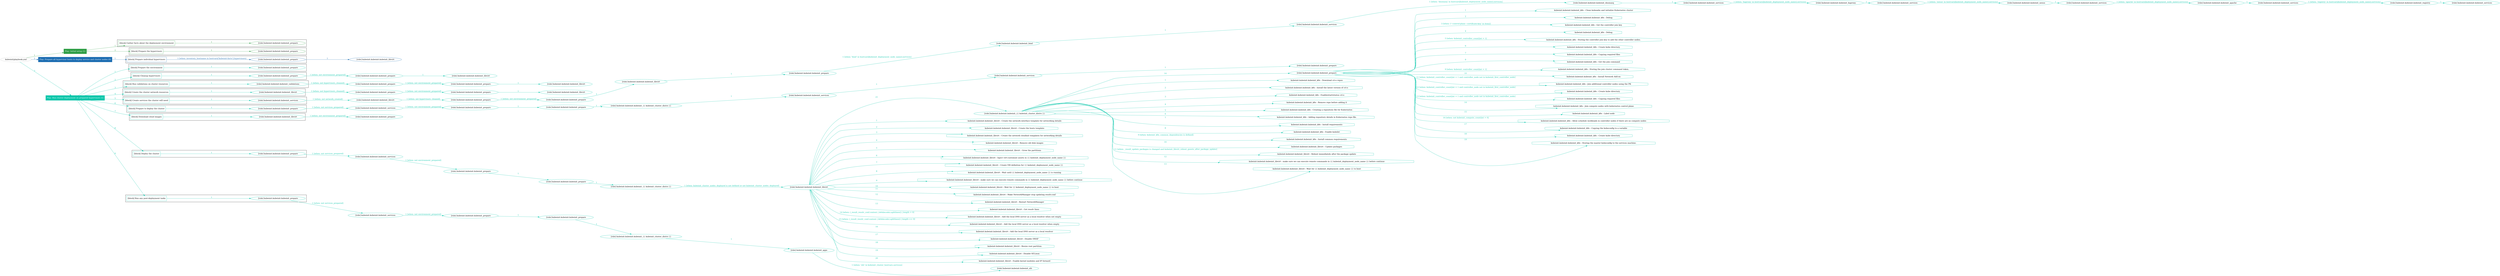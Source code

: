 digraph {
	graph [concentrate=true ordering=in rankdir=LR ratio=fill]
	edge [esep=5 sep=10]
	"kubeinit/playbook.yml" [id=root_node style=dotted]
	play_aa4e49c1 [label="Play: Initial setup (1)" color="#2e9e45" fontcolor="#ffffff" id=play_aa4e49c1 shape=box style=filled tooltip=localhost]
	"kubeinit/playbook.yml" -> play_aa4e49c1 [label="1 " color="#2e9e45" fontcolor="#2e9e45" id=edge_852eeb3c labeltooltip="1 " tooltip="1 "]
	subgraph "kubeinit.kubeinit.kubeinit_prepare" {
		role_f1e92266 [label="[role] kubeinit.kubeinit.kubeinit_prepare" color="#2e9e45" id=role_f1e92266 tooltip="kubeinit.kubeinit.kubeinit_prepare"]
	}
	subgraph "kubeinit.kubeinit.kubeinit_prepare" {
		role_4aa6df21 [label="[role] kubeinit.kubeinit.kubeinit_prepare" color="#2e9e45" id=role_4aa6df21 tooltip="kubeinit.kubeinit.kubeinit_prepare"]
	}
	subgraph "Play: Initial setup (1)" {
		play_aa4e49c1 -> block_9ddfa0ff [label=1 color="#2e9e45" fontcolor="#2e9e45" id=edge_58a93b97 labeltooltip=1 tooltip=1]
		subgraph cluster_block_9ddfa0ff {
			block_9ddfa0ff [label="[block] Gather facts about the deployment environment" color="#2e9e45" id=block_9ddfa0ff labeltooltip="Gather facts about the deployment environment" shape=box tooltip="Gather facts about the deployment environment"]
			block_9ddfa0ff -> role_f1e92266 [label="1 " color="#2e9e45" fontcolor="#2e9e45" id=edge_a6a6e1c8 labeltooltip="1 " tooltip="1 "]
		}
		play_aa4e49c1 -> block_5e6eb064 [label=2 color="#2e9e45" fontcolor="#2e9e45" id=edge_b40f5e74 labeltooltip=2 tooltip=2]
		subgraph cluster_block_5e6eb064 {
			block_5e6eb064 [label="[block] Prepare the hypervisors" color="#2e9e45" id=block_5e6eb064 labeltooltip="Prepare the hypervisors" shape=box tooltip="Prepare the hypervisors"]
			block_5e6eb064 -> role_4aa6df21 [label="1 " color="#2e9e45" fontcolor="#2e9e45" id=edge_da60faaa labeltooltip="1 " tooltip="1 "]
		}
	}
	play_d4539d14 [label="Play: Prepare all hypervisor hosts to deploy service and cluster nodes (0)" color="#1b6cb1" fontcolor="#ffffff" id=play_d4539d14 shape=box style=filled tooltip="Play: Prepare all hypervisor hosts to deploy service and cluster nodes (0)"]
	"kubeinit/playbook.yml" -> play_d4539d14 [label="2 " color="#1b6cb1" fontcolor="#1b6cb1" id=edge_4f8840c9 labeltooltip="2 " tooltip="2 "]
	subgraph "kubeinit.kubeinit.kubeinit_libvirt" {
		role_9dfb7209 [label="[role] kubeinit.kubeinit.kubeinit_libvirt" color="#1b6cb1" id=role_9dfb7209 tooltip="kubeinit.kubeinit.kubeinit_libvirt"]
	}
	subgraph "kubeinit.kubeinit.kubeinit_prepare" {
		role_5497a2be [label="[role] kubeinit.kubeinit.kubeinit_prepare" color="#1b6cb1" id=role_5497a2be tooltip="kubeinit.kubeinit.kubeinit_prepare"]
		role_5497a2be -> role_9dfb7209 [label="1 " color="#1b6cb1" fontcolor="#1b6cb1" id=edge_9cee8b8b labeltooltip="1 " tooltip="1 "]
	}
	subgraph "Play: Prepare all hypervisor hosts to deploy service and cluster nodes (0)" {
		play_d4539d14 -> block_30397ec6 [label=1 color="#1b6cb1" fontcolor="#1b6cb1" id=edge_498478ab labeltooltip=1 tooltip=1]
		subgraph cluster_block_30397ec6 {
			block_30397ec6 [label="[block] Prepare individual hypervisors" color="#1b6cb1" id=block_30397ec6 labeltooltip="Prepare individual hypervisors" shape=box tooltip="Prepare individual hypervisors"]
			block_30397ec6 -> role_5497a2be [label="1 [when: inventory_hostname in hostvars['kubeinit-facts'].hypervisors]" color="#1b6cb1" fontcolor="#1b6cb1" id=edge_23c68242 labeltooltip="1 [when: inventory_hostname in hostvars['kubeinit-facts'].hypervisors]" tooltip="1 [when: inventory_hostname in hostvars['kubeinit-facts'].hypervisors]"]
		}
	}
	play_764eddc5 [label="Play: Run cluster deployment on prepared hypervisors (1)" color="#06c6aa" fontcolor="#ffffff" id=play_764eddc5 shape=box style=filled tooltip=localhost]
	"kubeinit/playbook.yml" -> play_764eddc5 [label="3 " color="#06c6aa" fontcolor="#06c6aa" id=edge_2333c6dc labeltooltip="3 " tooltip="3 "]
	subgraph "kubeinit.kubeinit.kubeinit_prepare" {
		role_5118b13d [label="[role] kubeinit.kubeinit.kubeinit_prepare" color="#06c6aa" id=role_5118b13d tooltip="kubeinit.kubeinit.kubeinit_prepare"]
	}
	subgraph "kubeinit.kubeinit.kubeinit_libvirt" {
		role_09679fa6 [label="[role] kubeinit.kubeinit.kubeinit_libvirt" color="#06c6aa" id=role_09679fa6 tooltip="kubeinit.kubeinit.kubeinit_libvirt"]
	}
	subgraph "kubeinit.kubeinit.kubeinit_prepare" {
		role_048b6a15 [label="[role] kubeinit.kubeinit.kubeinit_prepare" color="#06c6aa" id=role_048b6a15 tooltip="kubeinit.kubeinit.kubeinit_prepare"]
		role_048b6a15 -> role_09679fa6 [label="1 " color="#06c6aa" fontcolor="#06c6aa" id=edge_55a1e763 labeltooltip="1 " tooltip="1 "]
	}
	subgraph "kubeinit.kubeinit.kubeinit_prepare" {
		role_06f81ca8 [label="[role] kubeinit.kubeinit.kubeinit_prepare" color="#06c6aa" id=role_06f81ca8 tooltip="kubeinit.kubeinit.kubeinit_prepare"]
		role_06f81ca8 -> role_048b6a15 [label="1 [when: not environment_prepared]" color="#06c6aa" fontcolor="#06c6aa" id=edge_587ee9bd labeltooltip="1 [when: not environment_prepared]" tooltip="1 [when: not environment_prepared]"]
	}
	subgraph "kubeinit.kubeinit.kubeinit_libvirt" {
		role_85f1a358 [label="[role] kubeinit.kubeinit.kubeinit_libvirt" color="#06c6aa" id=role_85f1a358 tooltip="kubeinit.kubeinit.kubeinit_libvirt"]
	}
	subgraph "kubeinit.kubeinit.kubeinit_prepare" {
		role_74ad4e86 [label="[role] kubeinit.kubeinit.kubeinit_prepare" color="#06c6aa" id=role_74ad4e86 tooltip="kubeinit.kubeinit.kubeinit_prepare"]
		role_74ad4e86 -> role_85f1a358 [label="1 " color="#06c6aa" fontcolor="#06c6aa" id=edge_48d58c7b labeltooltip="1 " tooltip="1 "]
	}
	subgraph "kubeinit.kubeinit.kubeinit_prepare" {
		role_8d5bd809 [label="[role] kubeinit.kubeinit.kubeinit_prepare" color="#06c6aa" id=role_8d5bd809 tooltip="kubeinit.kubeinit.kubeinit_prepare"]
		role_8d5bd809 -> role_74ad4e86 [label="1 [when: not environment_prepared]" color="#06c6aa" fontcolor="#06c6aa" id=edge_67de6a34 labeltooltip="1 [when: not environment_prepared]" tooltip="1 [when: not environment_prepared]"]
	}
	subgraph "kubeinit.kubeinit.kubeinit_validations" {
		role_7d185125 [label="[role] kubeinit.kubeinit.kubeinit_validations" color="#06c6aa" id=role_7d185125 tooltip="kubeinit.kubeinit.kubeinit_validations"]
		role_7d185125 -> role_8d5bd809 [label="1 [when: not hypervisors_cleaned]" color="#06c6aa" fontcolor="#06c6aa" id=edge_859e5747 labeltooltip="1 [when: not hypervisors_cleaned]" tooltip="1 [when: not hypervisors_cleaned]"]
	}
	subgraph "kubeinit.kubeinit.kubeinit_libvirt" {
		role_336bf8c3 [label="[role] kubeinit.kubeinit.kubeinit_libvirt" color="#06c6aa" id=role_336bf8c3 tooltip="kubeinit.kubeinit.kubeinit_libvirt"]
	}
	subgraph "kubeinit.kubeinit.kubeinit_prepare" {
		role_df7b8587 [label="[role] kubeinit.kubeinit.kubeinit_prepare" color="#06c6aa" id=role_df7b8587 tooltip="kubeinit.kubeinit.kubeinit_prepare"]
		role_df7b8587 -> role_336bf8c3 [label="1 " color="#06c6aa" fontcolor="#06c6aa" id=edge_9f024552 labeltooltip="1 " tooltip="1 "]
	}
	subgraph "kubeinit.kubeinit.kubeinit_prepare" {
		role_d9750349 [label="[role] kubeinit.kubeinit.kubeinit_prepare" color="#06c6aa" id=role_d9750349 tooltip="kubeinit.kubeinit.kubeinit_prepare"]
		role_d9750349 -> role_df7b8587 [label="1 [when: not environment_prepared]" color="#06c6aa" fontcolor="#06c6aa" id=edge_36932127 labeltooltip="1 [when: not environment_prepared]" tooltip="1 [when: not environment_prepared]"]
	}
	subgraph "kubeinit.kubeinit.kubeinit_libvirt" {
		role_b515ff81 [label="[role] kubeinit.kubeinit.kubeinit_libvirt" color="#06c6aa" id=role_b515ff81 tooltip="kubeinit.kubeinit.kubeinit_libvirt"]
		role_b515ff81 -> role_d9750349 [label="1 [when: not hypervisors_cleaned]" color="#06c6aa" fontcolor="#06c6aa" id=edge_ca80adad labeltooltip="1 [when: not hypervisors_cleaned]" tooltip="1 [when: not hypervisors_cleaned]"]
	}
	subgraph "kubeinit.kubeinit.kubeinit_services" {
		role_9e21b989 [label="[role] kubeinit.kubeinit.kubeinit_services" color="#06c6aa" id=role_9e21b989 tooltip="kubeinit.kubeinit.kubeinit_services"]
	}
	subgraph "kubeinit.kubeinit.kubeinit_registry" {
		role_30c2de4f [label="[role] kubeinit.kubeinit.kubeinit_registry" color="#06c6aa" id=role_30c2de4f tooltip="kubeinit.kubeinit.kubeinit_registry"]
		role_30c2de4f -> role_9e21b989 [label="1 " color="#06c6aa" fontcolor="#06c6aa" id=edge_8f50a1ff labeltooltip="1 " tooltip="1 "]
	}
	subgraph "kubeinit.kubeinit.kubeinit_services" {
		role_860212de [label="[role] kubeinit.kubeinit.kubeinit_services" color="#06c6aa" id=role_860212de tooltip="kubeinit.kubeinit.kubeinit_services"]
		role_860212de -> role_30c2de4f [label="1 [when: 'registry' in hostvars[kubeinit_deployment_node_name].services]" color="#06c6aa" fontcolor="#06c6aa" id=edge_bcd19ac0 labeltooltip="1 [when: 'registry' in hostvars[kubeinit_deployment_node_name].services]" tooltip="1 [when: 'registry' in hostvars[kubeinit_deployment_node_name].services]"]
	}
	subgraph "kubeinit.kubeinit.kubeinit_apache" {
		role_b0946935 [label="[role] kubeinit.kubeinit.kubeinit_apache" color="#06c6aa" id=role_b0946935 tooltip="kubeinit.kubeinit.kubeinit_apache"]
		role_b0946935 -> role_860212de [label="1 " color="#06c6aa" fontcolor="#06c6aa" id=edge_c858d1f8 labeltooltip="1 " tooltip="1 "]
	}
	subgraph "kubeinit.kubeinit.kubeinit_services" {
		role_bb92a2e6 [label="[role] kubeinit.kubeinit.kubeinit_services" color="#06c6aa" id=role_bb92a2e6 tooltip="kubeinit.kubeinit.kubeinit_services"]
		role_bb92a2e6 -> role_b0946935 [label="1 [when: 'apache' in hostvars[kubeinit_deployment_node_name].services]" color="#06c6aa" fontcolor="#06c6aa" id=edge_90ebee67 labeltooltip="1 [when: 'apache' in hostvars[kubeinit_deployment_node_name].services]" tooltip="1 [when: 'apache' in hostvars[kubeinit_deployment_node_name].services]"]
	}
	subgraph "kubeinit.kubeinit.kubeinit_nexus" {
		role_7b3fb220 [label="[role] kubeinit.kubeinit.kubeinit_nexus" color="#06c6aa" id=role_7b3fb220 tooltip="kubeinit.kubeinit.kubeinit_nexus"]
		role_7b3fb220 -> role_bb92a2e6 [label="1 " color="#06c6aa" fontcolor="#06c6aa" id=edge_f09dc4e2 labeltooltip="1 " tooltip="1 "]
	}
	subgraph "kubeinit.kubeinit.kubeinit_services" {
		role_9a4d33c4 [label="[role] kubeinit.kubeinit.kubeinit_services" color="#06c6aa" id=role_9a4d33c4 tooltip="kubeinit.kubeinit.kubeinit_services"]
		role_9a4d33c4 -> role_7b3fb220 [label="1 [when: 'nexus' in hostvars[kubeinit_deployment_node_name].services]" color="#06c6aa" fontcolor="#06c6aa" id=edge_7eb7f287 labeltooltip="1 [when: 'nexus' in hostvars[kubeinit_deployment_node_name].services]" tooltip="1 [when: 'nexus' in hostvars[kubeinit_deployment_node_name].services]"]
	}
	subgraph "kubeinit.kubeinit.kubeinit_haproxy" {
		role_21d7ab28 [label="[role] kubeinit.kubeinit.kubeinit_haproxy" color="#06c6aa" id=role_21d7ab28 tooltip="kubeinit.kubeinit.kubeinit_haproxy"]
		role_21d7ab28 -> role_9a4d33c4 [label="1 " color="#06c6aa" fontcolor="#06c6aa" id=edge_9cd3fa2b labeltooltip="1 " tooltip="1 "]
	}
	subgraph "kubeinit.kubeinit.kubeinit_services" {
		role_2b494c59 [label="[role] kubeinit.kubeinit.kubeinit_services" color="#06c6aa" id=role_2b494c59 tooltip="kubeinit.kubeinit.kubeinit_services"]
		role_2b494c59 -> role_21d7ab28 [label="1 [when: 'haproxy' in hostvars[kubeinit_deployment_node_name].services]" color="#06c6aa" fontcolor="#06c6aa" id=edge_71ad373c labeltooltip="1 [when: 'haproxy' in hostvars[kubeinit_deployment_node_name].services]" tooltip="1 [when: 'haproxy' in hostvars[kubeinit_deployment_node_name].services]"]
	}
	subgraph "kubeinit.kubeinit.kubeinit_dnsmasq" {
		role_534b5632 [label="[role] kubeinit.kubeinit.kubeinit_dnsmasq" color="#06c6aa" id=role_534b5632 tooltip="kubeinit.kubeinit.kubeinit_dnsmasq"]
		role_534b5632 -> role_2b494c59 [label="1 " color="#06c6aa" fontcolor="#06c6aa" id=edge_e7cd4c28 labeltooltip="1 " tooltip="1 "]
	}
	subgraph "kubeinit.kubeinit.kubeinit_services" {
		role_7a7f8fb2 [label="[role] kubeinit.kubeinit.kubeinit_services" color="#06c6aa" id=role_7a7f8fb2 tooltip="kubeinit.kubeinit.kubeinit_services"]
		role_7a7f8fb2 -> role_534b5632 [label="1 [when: 'dnsmasq' in hostvars[kubeinit_deployment_node_name].services]" color="#06c6aa" fontcolor="#06c6aa" id=edge_2d09db06 labeltooltip="1 [when: 'dnsmasq' in hostvars[kubeinit_deployment_node_name].services]" tooltip="1 [when: 'dnsmasq' in hostvars[kubeinit_deployment_node_name].services]"]
	}
	subgraph "kubeinit.kubeinit.kubeinit_bind" {
		role_fa2d8551 [label="[role] kubeinit.kubeinit.kubeinit_bind" color="#06c6aa" id=role_fa2d8551 tooltip="kubeinit.kubeinit.kubeinit_bind"]
		role_fa2d8551 -> role_7a7f8fb2 [label="1 " color="#06c6aa" fontcolor="#06c6aa" id=edge_1bd125ab labeltooltip="1 " tooltip="1 "]
	}
	subgraph "kubeinit.kubeinit.kubeinit_prepare" {
		role_04d66dc9 [label="[role] kubeinit.kubeinit.kubeinit_prepare" color="#06c6aa" id=role_04d66dc9 tooltip="kubeinit.kubeinit.kubeinit_prepare"]
		role_04d66dc9 -> role_fa2d8551 [label="1 [when: 'bind' in hostvars[kubeinit_deployment_node_name].services]" color="#06c6aa" fontcolor="#06c6aa" id=edge_3c6c7ad8 labeltooltip="1 [when: 'bind' in hostvars[kubeinit_deployment_node_name].services]" tooltip="1 [when: 'bind' in hostvars[kubeinit_deployment_node_name].services]"]
	}
	subgraph "kubeinit.kubeinit.kubeinit_libvirt" {
		role_7a650e13 [label="[role] kubeinit.kubeinit.kubeinit_libvirt" color="#06c6aa" id=role_7a650e13 tooltip="kubeinit.kubeinit.kubeinit_libvirt"]
		role_7a650e13 -> role_04d66dc9 [label="1 " color="#06c6aa" fontcolor="#06c6aa" id=edge_9dc2dabf labeltooltip="1 " tooltip="1 "]
	}
	subgraph "kubeinit.kubeinit.kubeinit_prepare" {
		role_0ef314da [label="[role] kubeinit.kubeinit.kubeinit_prepare" color="#06c6aa" id=role_0ef314da tooltip="kubeinit.kubeinit.kubeinit_prepare"]
		role_0ef314da -> role_7a650e13 [label="1 " color="#06c6aa" fontcolor="#06c6aa" id=edge_0b082183 labeltooltip="1 " tooltip="1 "]
	}
	subgraph "kubeinit.kubeinit.kubeinit_prepare" {
		role_e3aaf1f6 [label="[role] kubeinit.kubeinit.kubeinit_prepare" color="#06c6aa" id=role_e3aaf1f6 tooltip="kubeinit.kubeinit.kubeinit_prepare"]
		role_e3aaf1f6 -> role_0ef314da [label="1 [when: not environment_prepared]" color="#06c6aa" fontcolor="#06c6aa" id=edge_dfee3d41 labeltooltip="1 [when: not environment_prepared]" tooltip="1 [when: not environment_prepared]"]
	}
	subgraph "kubeinit.kubeinit.kubeinit_libvirt" {
		role_d6026a1a [label="[role] kubeinit.kubeinit.kubeinit_libvirt" color="#06c6aa" id=role_d6026a1a tooltip="kubeinit.kubeinit.kubeinit_libvirt"]
		role_d6026a1a -> role_e3aaf1f6 [label="1 [when: not hypervisors_cleaned]" color="#06c6aa" fontcolor="#06c6aa" id=edge_2ff0a586 labeltooltip="1 [when: not hypervisors_cleaned]" tooltip="1 [when: not hypervisors_cleaned]"]
	}
	subgraph "kubeinit.kubeinit.kubeinit_services" {
		role_81282acb [label="[role] kubeinit.kubeinit.kubeinit_services" color="#06c6aa" id=role_81282acb tooltip="kubeinit.kubeinit.kubeinit_services"]
		role_81282acb -> role_d6026a1a [label="1 [when: not network_created]" color="#06c6aa" fontcolor="#06c6aa" id=edge_91c7c0d2 labeltooltip="1 [when: not network_created]" tooltip="1 [when: not network_created]"]
	}
	subgraph "kubeinit.kubeinit.kubeinit_prepare" {
		role_9b6ccd84 [label="[role] kubeinit.kubeinit.kubeinit_prepare" color="#06c6aa" id=role_9b6ccd84 tooltip="kubeinit.kubeinit.kubeinit_prepare"]
	}
	subgraph "kubeinit.kubeinit.kubeinit_services" {
		role_872193e0 [label="[role] kubeinit.kubeinit.kubeinit_services" color="#06c6aa" id=role_872193e0 tooltip="kubeinit.kubeinit.kubeinit_services"]
		role_872193e0 -> role_9b6ccd84 [label="1 " color="#06c6aa" fontcolor="#06c6aa" id=edge_4336f137 labeltooltip="1 " tooltip="1 "]
	}
	subgraph "kubeinit.kubeinit.kubeinit_services" {
		role_3739a6cc [label="[role] kubeinit.kubeinit.kubeinit_services" color="#06c6aa" id=role_3739a6cc tooltip="kubeinit.kubeinit.kubeinit_services"]
		role_3739a6cc -> role_872193e0 [label="1 " color="#06c6aa" fontcolor="#06c6aa" id=edge_77a2e0f8 labeltooltip="1 " tooltip="1 "]
	}
	subgraph "kubeinit.kubeinit.kubeinit_{{ kubeinit_cluster_distro }}" {
		role_2f91748c [label="[role] kubeinit.kubeinit.kubeinit_{{ kubeinit_cluster_distro }}" color="#06c6aa" id=role_2f91748c tooltip="kubeinit.kubeinit.kubeinit_{{ kubeinit_cluster_distro }}"]
		role_2f91748c -> role_3739a6cc [label="1 " color="#06c6aa" fontcolor="#06c6aa" id=edge_6808a782 labeltooltip="1 " tooltip="1 "]
	}
	subgraph "kubeinit.kubeinit.kubeinit_prepare" {
		role_3af9b432 [label="[role] kubeinit.kubeinit.kubeinit_prepare" color="#06c6aa" id=role_3af9b432 tooltip="kubeinit.kubeinit.kubeinit_prepare"]
		role_3af9b432 -> role_2f91748c [label="1 " color="#06c6aa" fontcolor="#06c6aa" id=edge_d2eb453a labeltooltip="1 " tooltip="1 "]
	}
	subgraph "kubeinit.kubeinit.kubeinit_prepare" {
		role_8cdce47e [label="[role] kubeinit.kubeinit.kubeinit_prepare" color="#06c6aa" id=role_8cdce47e tooltip="kubeinit.kubeinit.kubeinit_prepare"]
		role_8cdce47e -> role_3af9b432 [label="1 " color="#06c6aa" fontcolor="#06c6aa" id=edge_6a45d0dc labeltooltip="1 " tooltip="1 "]
	}
	subgraph "kubeinit.kubeinit.kubeinit_services" {
		role_fb9fec27 [label="[role] kubeinit.kubeinit.kubeinit_services" color="#06c6aa" id=role_fb9fec27 tooltip="kubeinit.kubeinit.kubeinit_services"]
		role_fb9fec27 -> role_8cdce47e [label="1 [when: not environment_prepared]" color="#06c6aa" fontcolor="#06c6aa" id=edge_f2dda9a8 labeltooltip="1 [when: not environment_prepared]" tooltip="1 [when: not environment_prepared]"]
	}
	subgraph "kubeinit.kubeinit.kubeinit_prepare" {
		role_15d534c2 [label="[role] kubeinit.kubeinit.kubeinit_prepare" color="#06c6aa" id=role_15d534c2 tooltip="kubeinit.kubeinit.kubeinit_prepare"]
		role_15d534c2 -> role_fb9fec27 [label="1 [when: not services_prepared]" color="#06c6aa" fontcolor="#06c6aa" id=edge_799a4ec9 labeltooltip="1 [when: not services_prepared]" tooltip="1 [when: not services_prepared]"]
	}
	subgraph "kubeinit.kubeinit.kubeinit_prepare" {
		role_b3112ce6 [label="[role] kubeinit.kubeinit.kubeinit_prepare" color="#06c6aa" id=role_b3112ce6 tooltip="kubeinit.kubeinit.kubeinit_prepare"]
	}
	subgraph "kubeinit.kubeinit.kubeinit_libvirt" {
		role_b1e92ce0 [label="[role] kubeinit.kubeinit.kubeinit_libvirt" color="#06c6aa" id=role_b1e92ce0 tooltip="kubeinit.kubeinit.kubeinit_libvirt"]
		role_b1e92ce0 -> role_b3112ce6 [label="1 [when: not environment_prepared]" color="#06c6aa" fontcolor="#06c6aa" id=edge_96e3550b labeltooltip="1 [when: not environment_prepared]" tooltip="1 [when: not environment_prepared]"]
	}
	subgraph "kubeinit.kubeinit.kubeinit_prepare" {
		role_74228dd6 [label="[role] kubeinit.kubeinit.kubeinit_prepare" color="#06c6aa" id=role_74228dd6 tooltip="kubeinit.kubeinit.kubeinit_prepare"]
		task_8d22131a [label="kubeinit.kubeinit.kubeinit_k8s : Clean kubeadm and initialize Kubernetes cluster" color="#06c6aa" id=task_8d22131a shape=octagon tooltip="kubeinit.kubeinit.kubeinit_k8s : Clean kubeadm and initialize Kubernetes cluster"]
		role_74228dd6 -> task_8d22131a [label="1 " color="#06c6aa" fontcolor="#06c6aa" id=edge_862808b9 labeltooltip="1 " tooltip="1 "]
		task_fc52a21c [label="kubeinit.kubeinit.kubeinit_k8s : Debug" color="#06c6aa" id=task_fc52a21c shape=octagon tooltip="kubeinit.kubeinit.kubeinit_k8s : Debug"]
		role_74228dd6 -> task_fc52a21c [label="2 " color="#06c6aa" fontcolor="#06c6aa" id=edge_53a8af7c labeltooltip="2 " tooltip="2 "]
		task_6d69a8b1 [label="kubeinit.kubeinit.kubeinit_k8s : Get the controller join key" color="#06c6aa" id=task_6d69a8b1 shape=octagon tooltip="kubeinit.kubeinit.kubeinit_k8s : Get the controller join key"]
		role_74228dd6 -> task_6d69a8b1 [label="3 [when: ('--control-plane --certificate-key' in item)]" color="#06c6aa" fontcolor="#06c6aa" id=edge_10dcffa6 labeltooltip="3 [when: ('--control-plane --certificate-key' in item)]" tooltip="3 [when: ('--control-plane --certificate-key' in item)]"]
		task_1699917d [label="kubeinit.kubeinit.kubeinit_k8s : Debug" color="#06c6aa" id=task_1699917d shape=octagon tooltip="kubeinit.kubeinit.kubeinit_k8s : Debug"]
		role_74228dd6 -> task_1699917d [label="4 " color="#06c6aa" fontcolor="#06c6aa" id=edge_f337cca2 labeltooltip="4 " tooltip="4 "]
		task_e484978e [label="kubeinit.kubeinit.kubeinit_k8s : Storing the controller join key to add the other controller nodes." color="#06c6aa" id=task_e484978e shape=octagon tooltip="kubeinit.kubeinit.kubeinit_k8s : Storing the controller join key to add the other controller nodes."]
		role_74228dd6 -> task_e484978e [label="5 [when: kubeinit_controller_count|int > 1]" color="#06c6aa" fontcolor="#06c6aa" id=edge_66d297a7 labeltooltip="5 [when: kubeinit_controller_count|int > 1]" tooltip="5 [when: kubeinit_controller_count|int > 1]"]
		task_6f515007 [label="kubeinit.kubeinit.kubeinit_k8s : Create kube directory" color="#06c6aa" id=task_6f515007 shape=octagon tooltip="kubeinit.kubeinit.kubeinit_k8s : Create kube directory"]
		role_74228dd6 -> task_6f515007 [label="6 " color="#06c6aa" fontcolor="#06c6aa" id=edge_d31cafbf labeltooltip="6 " tooltip="6 "]
		task_694d2471 [label="kubeinit.kubeinit.kubeinit_k8s : Copying required files" color="#06c6aa" id=task_694d2471 shape=octagon tooltip="kubeinit.kubeinit.kubeinit_k8s : Copying required files"]
		role_74228dd6 -> task_694d2471 [label="7 " color="#06c6aa" fontcolor="#06c6aa" id=edge_06398482 labeltooltip="7 " tooltip="7 "]
		task_c19607a2 [label="kubeinit.kubeinit.kubeinit_k8s : Get the join command" color="#06c6aa" id=task_c19607a2 shape=octagon tooltip="kubeinit.kubeinit.kubeinit_k8s : Get the join command"]
		role_74228dd6 -> task_c19607a2 [label="8 " color="#06c6aa" fontcolor="#06c6aa" id=edge_5308c8f1 labeltooltip="8 " tooltip="8 "]
		task_421b78a0 [label="kubeinit.kubeinit.kubeinit_k8s : Storing the join cluster command token." color="#06c6aa" id=task_421b78a0 shape=octagon tooltip="kubeinit.kubeinit.kubeinit_k8s : Storing the join cluster command token."]
		role_74228dd6 -> task_421b78a0 [label="9 [when: kubeinit_controller_count|int > 1]" color="#06c6aa" fontcolor="#06c6aa" id=edge_cb06f77d labeltooltip="9 [when: kubeinit_controller_count|int > 1]" tooltip="9 [when: kubeinit_controller_count|int > 1]"]
		task_c6a4b479 [label="kubeinit.kubeinit.kubeinit_k8s : Install Network Add-on" color="#06c6aa" id=task_c6a4b479 shape=octagon tooltip="kubeinit.kubeinit.kubeinit_k8s : Install Network Add-on"]
		role_74228dd6 -> task_c6a4b479 [label="10 " color="#06c6aa" fontcolor="#06c6aa" id=edge_ca0cf858 labeltooltip="10 " tooltip="10 "]
		task_1f0e7b84 [label="kubeinit.kubeinit.kubeinit_k8s : Join additional controller nodes using the PK" color="#06c6aa" id=task_1f0e7b84 shape=octagon tooltip="kubeinit.kubeinit.kubeinit_k8s : Join additional controller nodes using the PK"]
		role_74228dd6 -> task_1f0e7b84 [label="11 [when: kubeinit_controller_count|int > 1 and controller_node not in kubeinit_first_controller_node]" color="#06c6aa" fontcolor="#06c6aa" id=edge_bd18dbe2 labeltooltip="11 [when: kubeinit_controller_count|int > 1 and controller_node not in kubeinit_first_controller_node]" tooltip="11 [when: kubeinit_controller_count|int > 1 and controller_node not in kubeinit_first_controller_node]"]
		task_47402883 [label="kubeinit.kubeinit.kubeinit_k8s : Create kube directory" color="#06c6aa" id=task_47402883 shape=octagon tooltip="kubeinit.kubeinit.kubeinit_k8s : Create kube directory"]
		role_74228dd6 -> task_47402883 [label="12 [when: kubeinit_controller_count|int > 1 and controller_node not in kubeinit_first_controller_node]" color="#06c6aa" fontcolor="#06c6aa" id=edge_81855efe labeltooltip="12 [when: kubeinit_controller_count|int > 1 and controller_node not in kubeinit_first_controller_node]" tooltip="12 [when: kubeinit_controller_count|int > 1 and controller_node not in kubeinit_first_controller_node]"]
		task_fbda808d [label="kubeinit.kubeinit.kubeinit_k8s : Copying required files" color="#06c6aa" id=task_fbda808d shape=octagon tooltip="kubeinit.kubeinit.kubeinit_k8s : Copying required files"]
		role_74228dd6 -> task_fbda808d [label="13 [when: kubeinit_controller_count|int > 1 and controller_node not in kubeinit_first_controller_node]" color="#06c6aa" fontcolor="#06c6aa" id=edge_fa71254f labeltooltip="13 [when: kubeinit_controller_count|int > 1 and controller_node not in kubeinit_first_controller_node]" tooltip="13 [when: kubeinit_controller_count|int > 1 and controller_node not in kubeinit_first_controller_node]"]
		task_42790a70 [label="kubeinit.kubeinit.kubeinit_k8s : Join compute nodes with kubernetes control plane" color="#06c6aa" id=task_42790a70 shape=octagon tooltip="kubeinit.kubeinit.kubeinit_k8s : Join compute nodes with kubernetes control plane"]
		role_74228dd6 -> task_42790a70 [label="14 " color="#06c6aa" fontcolor="#06c6aa" id=edge_4016a10d labeltooltip="14 " tooltip="14 "]
		task_a14266da [label="kubeinit.kubeinit.kubeinit_k8s : Label node" color="#06c6aa" id=task_a14266da shape=octagon tooltip="kubeinit.kubeinit.kubeinit_k8s : Label node"]
		role_74228dd6 -> task_a14266da [label="15 " color="#06c6aa" fontcolor="#06c6aa" id=edge_8fc62024 labeltooltip="15 " tooltip="15 "]
		task_dd800a3b [label="kubeinit.kubeinit.kubeinit_k8s : Allow schedule workloads in controller nodes if there are no compute nodes" color="#06c6aa" id=task_dd800a3b shape=octagon tooltip="kubeinit.kubeinit.kubeinit_k8s : Allow schedule workloads in controller nodes if there are no compute nodes"]
		role_74228dd6 -> task_dd800a3b [label="16 [when: not kubeinit_compute_count|int > 0]" color="#06c6aa" fontcolor="#06c6aa" id=edge_52b93947 labeltooltip="16 [when: not kubeinit_compute_count|int > 0]" tooltip="16 [when: not kubeinit_compute_count|int > 0]"]
		task_746c1bac [label="kubeinit.kubeinit.kubeinit_k8s : Copying the kubeconfig to a variable" color="#06c6aa" id=task_746c1bac shape=octagon tooltip="kubeinit.kubeinit.kubeinit_k8s : Copying the kubeconfig to a variable"]
		role_74228dd6 -> task_746c1bac [label="17 " color="#06c6aa" fontcolor="#06c6aa" id=edge_95fdb096 labeltooltip="17 " tooltip="17 "]
		task_33210c60 [label="kubeinit.kubeinit.kubeinit_k8s : Create kube directory" color="#06c6aa" id=task_33210c60 shape=octagon tooltip="kubeinit.kubeinit.kubeinit_k8s : Create kube directory"]
		role_74228dd6 -> task_33210c60 [label="18 " color="#06c6aa" fontcolor="#06c6aa" id=edge_cf318b36 labeltooltip="18 " tooltip="18 "]
		task_e5f9dd65 [label="kubeinit.kubeinit.kubeinit_k8s : Storing the master kubeconfig to the services machine." color="#06c6aa" id=task_e5f9dd65 shape=octagon tooltip="kubeinit.kubeinit.kubeinit_k8s : Storing the master kubeconfig to the services machine."]
		role_74228dd6 -> task_e5f9dd65 [label="19 " color="#06c6aa" fontcolor="#06c6aa" id=edge_6091e7d9 labeltooltip="19 " tooltip="19 "]
	}
	subgraph "kubeinit.kubeinit.kubeinit_{{ kubeinit_cluster_distro }}" {
		role_bf2df6c9 [label="[role] kubeinit.kubeinit.kubeinit_{{ kubeinit_cluster_distro }}" color="#06c6aa" id=role_bf2df6c9 tooltip="kubeinit.kubeinit.kubeinit_{{ kubeinit_cluster_distro }}"]
		task_b1a57023 [label="kubeinit.kubeinit.kubeinit_k8s : Download cri-o repos" color="#06c6aa" id=task_b1a57023 shape=octagon tooltip="kubeinit.kubeinit.kubeinit_k8s : Download cri-o repos"]
		role_bf2df6c9 -> task_b1a57023 [label="1 " color="#06c6aa" fontcolor="#06c6aa" id=edge_9c3996e0 labeltooltip="1 " tooltip="1 "]
		task_bea72ca3 [label="kubeinit.kubeinit.kubeinit_k8s : Install the latest version of cri-o" color="#06c6aa" id=task_bea72ca3 shape=octagon tooltip="kubeinit.kubeinit.kubeinit_k8s : Install the latest version of cri-o"]
		role_bf2df6c9 -> task_bea72ca3 [label="2 " color="#06c6aa" fontcolor="#06c6aa" id=edge_344169a9 labeltooltip="2 " tooltip="2 "]
		task_28402843 [label="kubeinit.kubeinit.kubeinit_k8s : Enable/start/status cri-o" color="#06c6aa" id=task_28402843 shape=octagon tooltip="kubeinit.kubeinit.kubeinit_k8s : Enable/start/status cri-o"]
		role_bf2df6c9 -> task_28402843 [label="3 " color="#06c6aa" fontcolor="#06c6aa" id=edge_b6db33b2 labeltooltip="3 " tooltip="3 "]
		task_83557abd [label="kubeinit.kubeinit.kubeinit_k8s : Remove repo before adding it" color="#06c6aa" id=task_83557abd shape=octagon tooltip="kubeinit.kubeinit.kubeinit_k8s : Remove repo before adding it"]
		role_bf2df6c9 -> task_83557abd [label="4 " color="#06c6aa" fontcolor="#06c6aa" id=edge_41cafb73 labeltooltip="4 " tooltip="4 "]
		task_c214779f [label="kubeinit.kubeinit.kubeinit_k8s : Creating a repository file for Kubernetes" color="#06c6aa" id=task_c214779f shape=octagon tooltip="kubeinit.kubeinit.kubeinit_k8s : Creating a repository file for Kubernetes"]
		role_bf2df6c9 -> task_c214779f [label="5 " color="#06c6aa" fontcolor="#06c6aa" id=edge_4a251c84 labeltooltip="5 " tooltip="5 "]
		task_e1be004d [label="kubeinit.kubeinit.kubeinit_k8s : Adding repository details in Kubernetes repo file." color="#06c6aa" id=task_e1be004d shape=octagon tooltip="kubeinit.kubeinit.kubeinit_k8s : Adding repository details in Kubernetes repo file."]
		role_bf2df6c9 -> task_e1be004d [label="6 " color="#06c6aa" fontcolor="#06c6aa" id=edge_e8baa1dc labeltooltip="6 " tooltip="6 "]
		task_60be034a [label="kubeinit.kubeinit.kubeinit_k8s : Install requirements" color="#06c6aa" id=task_60be034a shape=octagon tooltip="kubeinit.kubeinit.kubeinit_k8s : Install requirements"]
		role_bf2df6c9 -> task_60be034a [label="7 " color="#06c6aa" fontcolor="#06c6aa" id=edge_f3bedbdd labeltooltip="7 " tooltip="7 "]
		task_b6376314 [label="kubeinit.kubeinit.kubeinit_k8s : Enable kubelet" color="#06c6aa" id=task_b6376314 shape=octagon tooltip="kubeinit.kubeinit.kubeinit_k8s : Enable kubelet"]
		role_bf2df6c9 -> task_b6376314 [label="8 " color="#06c6aa" fontcolor="#06c6aa" id=edge_486dfc5a labeltooltip="8 " tooltip="8 "]
		task_e282b92e [label="kubeinit.kubeinit.kubeinit_k8s : Install common requirements" color="#06c6aa" id=task_e282b92e shape=octagon tooltip="kubeinit.kubeinit.kubeinit_k8s : Install common requirements"]
		role_bf2df6c9 -> task_e282b92e [label="9 [when: kubeinit_k8s_common_dependencies is defined]" color="#06c6aa" fontcolor="#06c6aa" id=edge_0f65024e labeltooltip="9 [when: kubeinit_k8s_common_dependencies is defined]" tooltip="9 [when: kubeinit_k8s_common_dependencies is defined]"]
		task_0b8064ec [label="kubeinit.kubeinit.kubeinit_libvirt : Update packages" color="#06c6aa" id=task_0b8064ec shape=octagon tooltip="kubeinit.kubeinit.kubeinit_libvirt : Update packages"]
		role_bf2df6c9 -> task_0b8064ec [label="10 " color="#06c6aa" fontcolor="#06c6aa" id=edge_7160cfaf labeltooltip="10 " tooltip="10 "]
		task_8e0f6b9e [label="kubeinit.kubeinit.kubeinit_libvirt : Reboot immediately after the package update" color="#06c6aa" id=task_8e0f6b9e shape=octagon tooltip="kubeinit.kubeinit.kubeinit_libvirt : Reboot immediately after the package update"]
		role_bf2df6c9 -> task_8e0f6b9e [label="11 [when: _result_update_packages is changed and kubeinit_libvirt_reboot_guests_after_package_update]" color="#06c6aa" fontcolor="#06c6aa" id=edge_9371f054 labeltooltip="11 [when: _result_update_packages is changed and kubeinit_libvirt_reboot_guests_after_package_update]" tooltip="11 [when: _result_update_packages is changed and kubeinit_libvirt_reboot_guests_after_package_update]"]
		task_01487008 [label="kubeinit.kubeinit.kubeinit_libvirt : make sure we can execute remote commands in {{ kubeinit_deployment_node_name }} before continue" color="#06c6aa" id=task_01487008 shape=octagon tooltip="kubeinit.kubeinit.kubeinit_libvirt : make sure we can execute remote commands in {{ kubeinit_deployment_node_name }} before continue"]
		role_bf2df6c9 -> task_01487008 [label="12 " color="#06c6aa" fontcolor="#06c6aa" id=edge_82917cba labeltooltip="12 " tooltip="12 "]
		task_bee54f9f [label="kubeinit.kubeinit.kubeinit_libvirt : Wait for {{ kubeinit_deployment_node_name }} to boot" color="#06c6aa" id=task_bee54f9f shape=octagon tooltip="kubeinit.kubeinit.kubeinit_libvirt : Wait for {{ kubeinit_deployment_node_name }} to boot"]
		role_bf2df6c9 -> task_bee54f9f [label="13 " color="#06c6aa" fontcolor="#06c6aa" id=edge_07d9661c labeltooltip="13 " tooltip="13 "]
		role_bf2df6c9 -> role_74228dd6 [label="14 " color="#06c6aa" fontcolor="#06c6aa" id=edge_24d35379 labeltooltip="14 " tooltip="14 "]
	}
	subgraph "kubeinit.kubeinit.kubeinit_libvirt" {
		role_b73509b4 [label="[role] kubeinit.kubeinit.kubeinit_libvirt" color="#06c6aa" id=role_b73509b4 tooltip="kubeinit.kubeinit.kubeinit_libvirt"]
		task_e19cd76e [label="kubeinit.kubeinit.kubeinit_libvirt : Create the network interface template for networking details" color="#06c6aa" id=task_e19cd76e shape=octagon tooltip="kubeinit.kubeinit.kubeinit_libvirt : Create the network interface template for networking details"]
		role_b73509b4 -> task_e19cd76e [label="1 " color="#06c6aa" fontcolor="#06c6aa" id=edge_8b40b1ff labeltooltip="1 " tooltip="1 "]
		task_9348cd29 [label="kubeinit.kubeinit.kubeinit_libvirt : Create the hosts template" color="#06c6aa" id=task_9348cd29 shape=octagon tooltip="kubeinit.kubeinit.kubeinit_libvirt : Create the hosts template"]
		role_b73509b4 -> task_9348cd29 [label="2 " color="#06c6aa" fontcolor="#06c6aa" id=edge_371d6ce8 labeltooltip="2 " tooltip="2 "]
		task_43cc0c56 [label="kubeinit.kubeinit.kubeinit_libvirt : Create the network cloudinit templates for networking details" color="#06c6aa" id=task_43cc0c56 shape=octagon tooltip="kubeinit.kubeinit.kubeinit_libvirt : Create the network cloudinit templates for networking details"]
		role_b73509b4 -> task_43cc0c56 [label="3 " color="#06c6aa" fontcolor="#06c6aa" id=edge_87851ecc labeltooltip="3 " tooltip="3 "]
		task_4b7206fe [label="kubeinit.kubeinit.kubeinit_libvirt : Remove old disk images" color="#06c6aa" id=task_4b7206fe shape=octagon tooltip="kubeinit.kubeinit.kubeinit_libvirt : Remove old disk images"]
		role_b73509b4 -> task_4b7206fe [label="4 " color="#06c6aa" fontcolor="#06c6aa" id=edge_1447c2da labeltooltip="4 " tooltip="4 "]
		task_7349640c [label="kubeinit.kubeinit.kubeinit_libvirt : Grow the partitions" color="#06c6aa" id=task_7349640c shape=octagon tooltip="kubeinit.kubeinit.kubeinit_libvirt : Grow the partitions"]
		role_b73509b4 -> task_7349640c [label="5 " color="#06c6aa" fontcolor="#06c6aa" id=edge_4bf27457 labeltooltip="5 " tooltip="5 "]
		task_53e94787 [label="kubeinit.kubeinit.kubeinit_libvirt : Inject virt-customize assets in {{ kubeinit_deployment_node_name }}" color="#06c6aa" id=task_53e94787 shape=octagon tooltip="kubeinit.kubeinit.kubeinit_libvirt : Inject virt-customize assets in {{ kubeinit_deployment_node_name }}"]
		role_b73509b4 -> task_53e94787 [label="6 " color="#06c6aa" fontcolor="#06c6aa" id=edge_20db3433 labeltooltip="6 " tooltip="6 "]
		task_e7ccdad2 [label="kubeinit.kubeinit.kubeinit_libvirt : Create VM definition for {{ kubeinit_deployment_node_name }}" color="#06c6aa" id=task_e7ccdad2 shape=octagon tooltip="kubeinit.kubeinit.kubeinit_libvirt : Create VM definition for {{ kubeinit_deployment_node_name }}"]
		role_b73509b4 -> task_e7ccdad2 [label="7 " color="#06c6aa" fontcolor="#06c6aa" id=edge_f2df4f59 labeltooltip="7 " tooltip="7 "]
		task_9de25337 [label="kubeinit.kubeinit.kubeinit_libvirt : Wait until {{ kubeinit_deployment_node_name }} is running" color="#06c6aa" id=task_9de25337 shape=octagon tooltip="kubeinit.kubeinit.kubeinit_libvirt : Wait until {{ kubeinit_deployment_node_name }} is running"]
		role_b73509b4 -> task_9de25337 [label="8 " color="#06c6aa" fontcolor="#06c6aa" id=edge_72d7cb42 labeltooltip="8 " tooltip="8 "]
		task_aeb9e31a [label="kubeinit.kubeinit.kubeinit_libvirt : make sure we can execute remote commands in {{ kubeinit_deployment_node_name }} before continue" color="#06c6aa" id=task_aeb9e31a shape=octagon tooltip="kubeinit.kubeinit.kubeinit_libvirt : make sure we can execute remote commands in {{ kubeinit_deployment_node_name }} before continue"]
		role_b73509b4 -> task_aeb9e31a [label="9 " color="#06c6aa" fontcolor="#06c6aa" id=edge_ed19e780 labeltooltip="9 " tooltip="9 "]
		task_816b675a [label="kubeinit.kubeinit.kubeinit_libvirt : Wait for {{ kubeinit_deployment_node_name }} to boot" color="#06c6aa" id=task_816b675a shape=octagon tooltip="kubeinit.kubeinit.kubeinit_libvirt : Wait for {{ kubeinit_deployment_node_name }} to boot"]
		role_b73509b4 -> task_816b675a [label="10 " color="#06c6aa" fontcolor="#06c6aa" id=edge_1fcec1cf labeltooltip="10 " tooltip="10 "]
		task_2758f188 [label="kubeinit.kubeinit.kubeinit_libvirt : Make NetworkManager stop updating resolv.conf" color="#06c6aa" id=task_2758f188 shape=octagon tooltip="kubeinit.kubeinit.kubeinit_libvirt : Make NetworkManager stop updating resolv.conf"]
		role_b73509b4 -> task_2758f188 [label="11 " color="#06c6aa" fontcolor="#06c6aa" id=edge_76a5de67 labeltooltip="11 " tooltip="11 "]
		task_b9217ec7 [label="kubeinit.kubeinit.kubeinit_libvirt : Restart NetworkManager" color="#06c6aa" id=task_b9217ec7 shape=octagon tooltip="kubeinit.kubeinit.kubeinit_libvirt : Restart NetworkManager"]
		role_b73509b4 -> task_b9217ec7 [label="12 " color="#06c6aa" fontcolor="#06c6aa" id=edge_894d7a82 labeltooltip="12 " tooltip="12 "]
		task_e0ccf503 [label="kubeinit.kubeinit.kubeinit_libvirt : Get resolv lines" color="#06c6aa" id=task_e0ccf503 shape=octagon tooltip="kubeinit.kubeinit.kubeinit_libvirt : Get resolv lines"]
		role_b73509b4 -> task_e0ccf503 [label="13 " color="#06c6aa" fontcolor="#06c6aa" id=edge_7905c7b9 labeltooltip="13 " tooltip="13 "]
		task_8ba24cd4 [label="kubeinit.kubeinit.kubeinit_libvirt : Add the local DNS server as a local resolver when not empty" color="#06c6aa" id=task_8ba24cd4 shape=octagon tooltip="kubeinit.kubeinit.kubeinit_libvirt : Add the local DNS server as a local resolver when not empty"]
		role_b73509b4 -> task_8ba24cd4 [label="14 [when: (_result_resolv_conf.content | b64decode).splitlines() | length > 0]" color="#06c6aa" fontcolor="#06c6aa" id=edge_a2fa1a1c labeltooltip="14 [when: (_result_resolv_conf.content | b64decode).splitlines() | length > 0]" tooltip="14 [when: (_result_resolv_conf.content | b64decode).splitlines() | length > 0]"]
		task_92764268 [label="kubeinit.kubeinit.kubeinit_libvirt : Add the local DNS server as a local resolver when empty" color="#06c6aa" id=task_92764268 shape=octagon tooltip="kubeinit.kubeinit.kubeinit_libvirt : Add the local DNS server as a local resolver when empty"]
		role_b73509b4 -> task_92764268 [label="15 [when: (_result_resolv_conf.content | b64decode).splitlines() | length == 0]" color="#06c6aa" fontcolor="#06c6aa" id=edge_a9f200c7 labeltooltip="15 [when: (_result_resolv_conf.content | b64decode).splitlines() | length == 0]" tooltip="15 [when: (_result_resolv_conf.content | b64decode).splitlines() | length == 0]"]
		task_ab94a882 [label="kubeinit.kubeinit.kubeinit_libvirt : Add the local DNS server as a local resolver" color="#06c6aa" id=task_ab94a882 shape=octagon tooltip="kubeinit.kubeinit.kubeinit_libvirt : Add the local DNS server as a local resolver"]
		role_b73509b4 -> task_ab94a882 [label="16 " color="#06c6aa" fontcolor="#06c6aa" id=edge_1c5f5a16 labeltooltip="16 " tooltip="16 "]
		task_a481bbc6 [label="kubeinit.kubeinit.kubeinit_libvirt : Disable SWAP" color="#06c6aa" id=task_a481bbc6 shape=octagon tooltip="kubeinit.kubeinit.kubeinit_libvirt : Disable SWAP"]
		role_b73509b4 -> task_a481bbc6 [label="17 " color="#06c6aa" fontcolor="#06c6aa" id=edge_0d6e8215 labeltooltip="17 " tooltip="17 "]
		task_969497b7 [label="kubeinit.kubeinit.kubeinit_libvirt : Resize root partition" color="#06c6aa" id=task_969497b7 shape=octagon tooltip="kubeinit.kubeinit.kubeinit_libvirt : Resize root partition"]
		role_b73509b4 -> task_969497b7 [label="18 " color="#06c6aa" fontcolor="#06c6aa" id=edge_cf9ee037 labeltooltip="18 " tooltip="18 "]
		task_1d398c3b [label="kubeinit.kubeinit.kubeinit_libvirt : Disable SELinux" color="#06c6aa" id=task_1d398c3b shape=octagon tooltip="kubeinit.kubeinit.kubeinit_libvirt : Disable SELinux"]
		role_b73509b4 -> task_1d398c3b [label="19 " color="#06c6aa" fontcolor="#06c6aa" id=edge_9b85125b labeltooltip="19 " tooltip="19 "]
		task_8390ec43 [label="kubeinit.kubeinit.kubeinit_libvirt : Enable kernel modules and IP forward" color="#06c6aa" id=task_8390ec43 shape=octagon tooltip="kubeinit.kubeinit.kubeinit_libvirt : Enable kernel modules and IP forward"]
		role_b73509b4 -> task_8390ec43 [label="20 " color="#06c6aa" fontcolor="#06c6aa" id=edge_8b0e5a40 labeltooltip="20 " tooltip="20 "]
		role_b73509b4 -> role_bf2df6c9 [label="21 " color="#06c6aa" fontcolor="#06c6aa" id=edge_6685aa8f labeltooltip="21 " tooltip="21 "]
	}
	subgraph "kubeinit.kubeinit.kubeinit_{{ kubeinit_cluster_distro }}" {
		role_5f4c44b6 [label="[role] kubeinit.kubeinit.kubeinit_{{ kubeinit_cluster_distro }}" color="#06c6aa" id=role_5f4c44b6 tooltip="kubeinit.kubeinit.kubeinit_{{ kubeinit_cluster_distro }}"]
		role_5f4c44b6 -> role_b73509b4 [label="1 [when: kubeinit_cluster_nodes_deployed is not defined or not kubeinit_cluster_nodes_deployed]" color="#06c6aa" fontcolor="#06c6aa" id=edge_c73197be labeltooltip="1 [when: kubeinit_cluster_nodes_deployed is not defined or not kubeinit_cluster_nodes_deployed]" tooltip="1 [when: kubeinit_cluster_nodes_deployed is not defined or not kubeinit_cluster_nodes_deployed]"]
	}
	subgraph "kubeinit.kubeinit.kubeinit_prepare" {
		role_f9f9714c [label="[role] kubeinit.kubeinit.kubeinit_prepare" color="#06c6aa" id=role_f9f9714c tooltip="kubeinit.kubeinit.kubeinit_prepare"]
		role_f9f9714c -> role_5f4c44b6 [label="1 " color="#06c6aa" fontcolor="#06c6aa" id=edge_6ea02979 labeltooltip="1 " tooltip="1 "]
	}
	subgraph "kubeinit.kubeinit.kubeinit_prepare" {
		role_dbfe7327 [label="[role] kubeinit.kubeinit.kubeinit_prepare" color="#06c6aa" id=role_dbfe7327 tooltip="kubeinit.kubeinit.kubeinit_prepare"]
		role_dbfe7327 -> role_f9f9714c [label="1 " color="#06c6aa" fontcolor="#06c6aa" id=edge_306ba499 labeltooltip="1 " tooltip="1 "]
	}
	subgraph "kubeinit.kubeinit.kubeinit_services" {
		role_b8e8a371 [label="[role] kubeinit.kubeinit.kubeinit_services" color="#06c6aa" id=role_b8e8a371 tooltip="kubeinit.kubeinit.kubeinit_services"]
		role_b8e8a371 -> role_dbfe7327 [label="1 [when: not environment_prepared]" color="#06c6aa" fontcolor="#06c6aa" id=edge_82cf3429 labeltooltip="1 [when: not environment_prepared]" tooltip="1 [when: not environment_prepared]"]
	}
	subgraph "kubeinit.kubeinit.kubeinit_prepare" {
		role_4d6545da [label="[role] kubeinit.kubeinit.kubeinit_prepare" color="#06c6aa" id=role_4d6545da tooltip="kubeinit.kubeinit.kubeinit_prepare"]
		role_4d6545da -> role_b8e8a371 [label="1 [when: not services_prepared]" color="#06c6aa" fontcolor="#06c6aa" id=edge_19e6fb49 labeltooltip="1 [when: not services_prepared]" tooltip="1 [when: not services_prepared]"]
	}
	subgraph "kubeinit.kubeinit.kubeinit_nfs" {
		role_35fa590f [label="[role] kubeinit.kubeinit.kubeinit_nfs" color="#06c6aa" id=role_35fa590f tooltip="kubeinit.kubeinit.kubeinit_nfs"]
	}
	subgraph "kubeinit.kubeinit.kubeinit_apps" {
		role_65097425 [label="[role] kubeinit.kubeinit.kubeinit_apps" color="#06c6aa" id=role_65097425 tooltip="kubeinit.kubeinit.kubeinit_apps"]
		role_65097425 -> role_35fa590f [label="1 [when: 'nfs' in kubeinit_cluster_hostvars.services]" color="#06c6aa" fontcolor="#06c6aa" id=edge_243dd870 labeltooltip="1 [when: 'nfs' in kubeinit_cluster_hostvars.services]" tooltip="1 [when: 'nfs' in kubeinit_cluster_hostvars.services]"]
	}
	subgraph "kubeinit.kubeinit.kubeinit_{{ kubeinit_cluster_distro }}" {
		role_122aec33 [label="[role] kubeinit.kubeinit.kubeinit_{{ kubeinit_cluster_distro }}" color="#06c6aa" id=role_122aec33 tooltip="kubeinit.kubeinit.kubeinit_{{ kubeinit_cluster_distro }}"]
		role_122aec33 -> role_65097425 [label="1 " color="#06c6aa" fontcolor="#06c6aa" id=edge_6a247dde labeltooltip="1 " tooltip="1 "]
	}
	subgraph "kubeinit.kubeinit.kubeinit_prepare" {
		role_98bbd00e [label="[role] kubeinit.kubeinit.kubeinit_prepare" color="#06c6aa" id=role_98bbd00e tooltip="kubeinit.kubeinit.kubeinit_prepare"]
		role_98bbd00e -> role_122aec33 [label="1 " color="#06c6aa" fontcolor="#06c6aa" id=edge_7973e54c labeltooltip="1 " tooltip="1 "]
	}
	subgraph "kubeinit.kubeinit.kubeinit_prepare" {
		role_d3cea545 [label="[role] kubeinit.kubeinit.kubeinit_prepare" color="#06c6aa" id=role_d3cea545 tooltip="kubeinit.kubeinit.kubeinit_prepare"]
		role_d3cea545 -> role_98bbd00e [label="1 " color="#06c6aa" fontcolor="#06c6aa" id=edge_5ecc34b3 labeltooltip="1 " tooltip="1 "]
	}
	subgraph "kubeinit.kubeinit.kubeinit_services" {
		role_64a4da15 [label="[role] kubeinit.kubeinit.kubeinit_services" color="#06c6aa" id=role_64a4da15 tooltip="kubeinit.kubeinit.kubeinit_services"]
		role_64a4da15 -> role_d3cea545 [label="1 [when: not environment_prepared]" color="#06c6aa" fontcolor="#06c6aa" id=edge_1bb7219f labeltooltip="1 [when: not environment_prepared]" tooltip="1 [when: not environment_prepared]"]
	}
	subgraph "kubeinit.kubeinit.kubeinit_prepare" {
		role_73ea8d4d [label="[role] kubeinit.kubeinit.kubeinit_prepare" color="#06c6aa" id=role_73ea8d4d tooltip="kubeinit.kubeinit.kubeinit_prepare"]
		role_73ea8d4d -> role_64a4da15 [label="1 [when: not services_prepared]" color="#06c6aa" fontcolor="#06c6aa" id=edge_789fc6b5 labeltooltip="1 [when: not services_prepared]" tooltip="1 [when: not services_prepared]"]
	}
	subgraph "Play: Run cluster deployment on prepared hypervisors (1)" {
		play_764eddc5 -> block_543ebfab [label=1 color="#06c6aa" fontcolor="#06c6aa" id=edge_ee5cdf67 labeltooltip=1 tooltip=1]
		subgraph cluster_block_543ebfab {
			block_543ebfab [label="[block] Prepare the environment" color="#06c6aa" id=block_543ebfab labeltooltip="Prepare the environment" shape=box tooltip="Prepare the environment"]
			block_543ebfab -> role_5118b13d [label="1 " color="#06c6aa" fontcolor="#06c6aa" id=edge_9bb21be4 labeltooltip="1 " tooltip="1 "]
		}
		play_764eddc5 -> block_1a804ed0 [label=2 color="#06c6aa" fontcolor="#06c6aa" id=edge_e454efd6 labeltooltip=2 tooltip=2]
		subgraph cluster_block_1a804ed0 {
			block_1a804ed0 [label="[block] Cleanup hypervisors" color="#06c6aa" id=block_1a804ed0 labeltooltip="Cleanup hypervisors" shape=box tooltip="Cleanup hypervisors"]
			block_1a804ed0 -> role_06f81ca8 [label="1 " color="#06c6aa" fontcolor="#06c6aa" id=edge_0a3a9c16 labeltooltip="1 " tooltip="1 "]
		}
		play_764eddc5 -> block_2c6a0c66 [label=3 color="#06c6aa" fontcolor="#06c6aa" id=edge_cceae3d4 labeltooltip=3 tooltip=3]
		subgraph cluster_block_2c6a0c66 {
			block_2c6a0c66 [label="[block] Run validations on cluster resources" color="#06c6aa" id=block_2c6a0c66 labeltooltip="Run validations on cluster resources" shape=box tooltip="Run validations on cluster resources"]
			block_2c6a0c66 -> role_7d185125 [label="1 " color="#06c6aa" fontcolor="#06c6aa" id=edge_b132ea6a labeltooltip="1 " tooltip="1 "]
		}
		play_764eddc5 -> block_1dae6859 [label=4 color="#06c6aa" fontcolor="#06c6aa" id=edge_e370e157 labeltooltip=4 tooltip=4]
		subgraph cluster_block_1dae6859 {
			block_1dae6859 [label="[block] Create the cluster network resources" color="#06c6aa" id=block_1dae6859 labeltooltip="Create the cluster network resources" shape=box tooltip="Create the cluster network resources"]
			block_1dae6859 -> role_b515ff81 [label="1 " color="#06c6aa" fontcolor="#06c6aa" id=edge_dfa14a33 labeltooltip="1 " tooltip="1 "]
		}
		play_764eddc5 -> block_bc1d54b7 [label=5 color="#06c6aa" fontcolor="#06c6aa" id=edge_beddbfd5 labeltooltip=5 tooltip=5]
		subgraph cluster_block_bc1d54b7 {
			block_bc1d54b7 [label="[block] Create services the cluster will need" color="#06c6aa" id=block_bc1d54b7 labeltooltip="Create services the cluster will need" shape=box tooltip="Create services the cluster will need"]
			block_bc1d54b7 -> role_81282acb [label="1 " color="#06c6aa" fontcolor="#06c6aa" id=edge_a7cb7cd7 labeltooltip="1 " tooltip="1 "]
		}
		play_764eddc5 -> block_0a38e14d [label=6 color="#06c6aa" fontcolor="#06c6aa" id=edge_ac141f41 labeltooltip=6 tooltip=6]
		subgraph cluster_block_0a38e14d {
			block_0a38e14d [label="[block] Prepare to deploy the cluster" color="#06c6aa" id=block_0a38e14d labeltooltip="Prepare to deploy the cluster" shape=box tooltip="Prepare to deploy the cluster"]
			block_0a38e14d -> role_15d534c2 [label="1 " color="#06c6aa" fontcolor="#06c6aa" id=edge_03f125ca labeltooltip="1 " tooltip="1 "]
		}
		play_764eddc5 -> block_97a7ef1b [label=7 color="#06c6aa" fontcolor="#06c6aa" id=edge_8c55c144 labeltooltip=7 tooltip=7]
		subgraph cluster_block_97a7ef1b {
			block_97a7ef1b [label="[block] Download cloud images" color="#06c6aa" id=block_97a7ef1b labeltooltip="Download cloud images" shape=box tooltip="Download cloud images"]
			block_97a7ef1b -> role_b1e92ce0 [label="1 " color="#06c6aa" fontcolor="#06c6aa" id=edge_1cd613cd labeltooltip="1 " tooltip="1 "]
		}
		play_764eddc5 -> block_8070c138 [label=8 color="#06c6aa" fontcolor="#06c6aa" id=edge_71a54756 labeltooltip=8 tooltip=8]
		subgraph cluster_block_8070c138 {
			block_8070c138 [label="[block] Deploy the cluster" color="#06c6aa" id=block_8070c138 labeltooltip="Deploy the cluster" shape=box tooltip="Deploy the cluster"]
			block_8070c138 -> role_4d6545da [label="1 " color="#06c6aa" fontcolor="#06c6aa" id=edge_49bc2317 labeltooltip="1 " tooltip="1 "]
		}
		play_764eddc5 -> block_f27f264b [label=9 color="#06c6aa" fontcolor="#06c6aa" id=edge_28e002f8 labeltooltip=9 tooltip=9]
		subgraph cluster_block_f27f264b {
			block_f27f264b [label="[block] Run any post-deployment tasks" color="#06c6aa" id=block_f27f264b labeltooltip="Run any post-deployment tasks" shape=box tooltip="Run any post-deployment tasks"]
			block_f27f264b -> role_73ea8d4d [label="1 " color="#06c6aa" fontcolor="#06c6aa" id=edge_c320931b labeltooltip="1 " tooltip="1 "]
		}
	}
}
